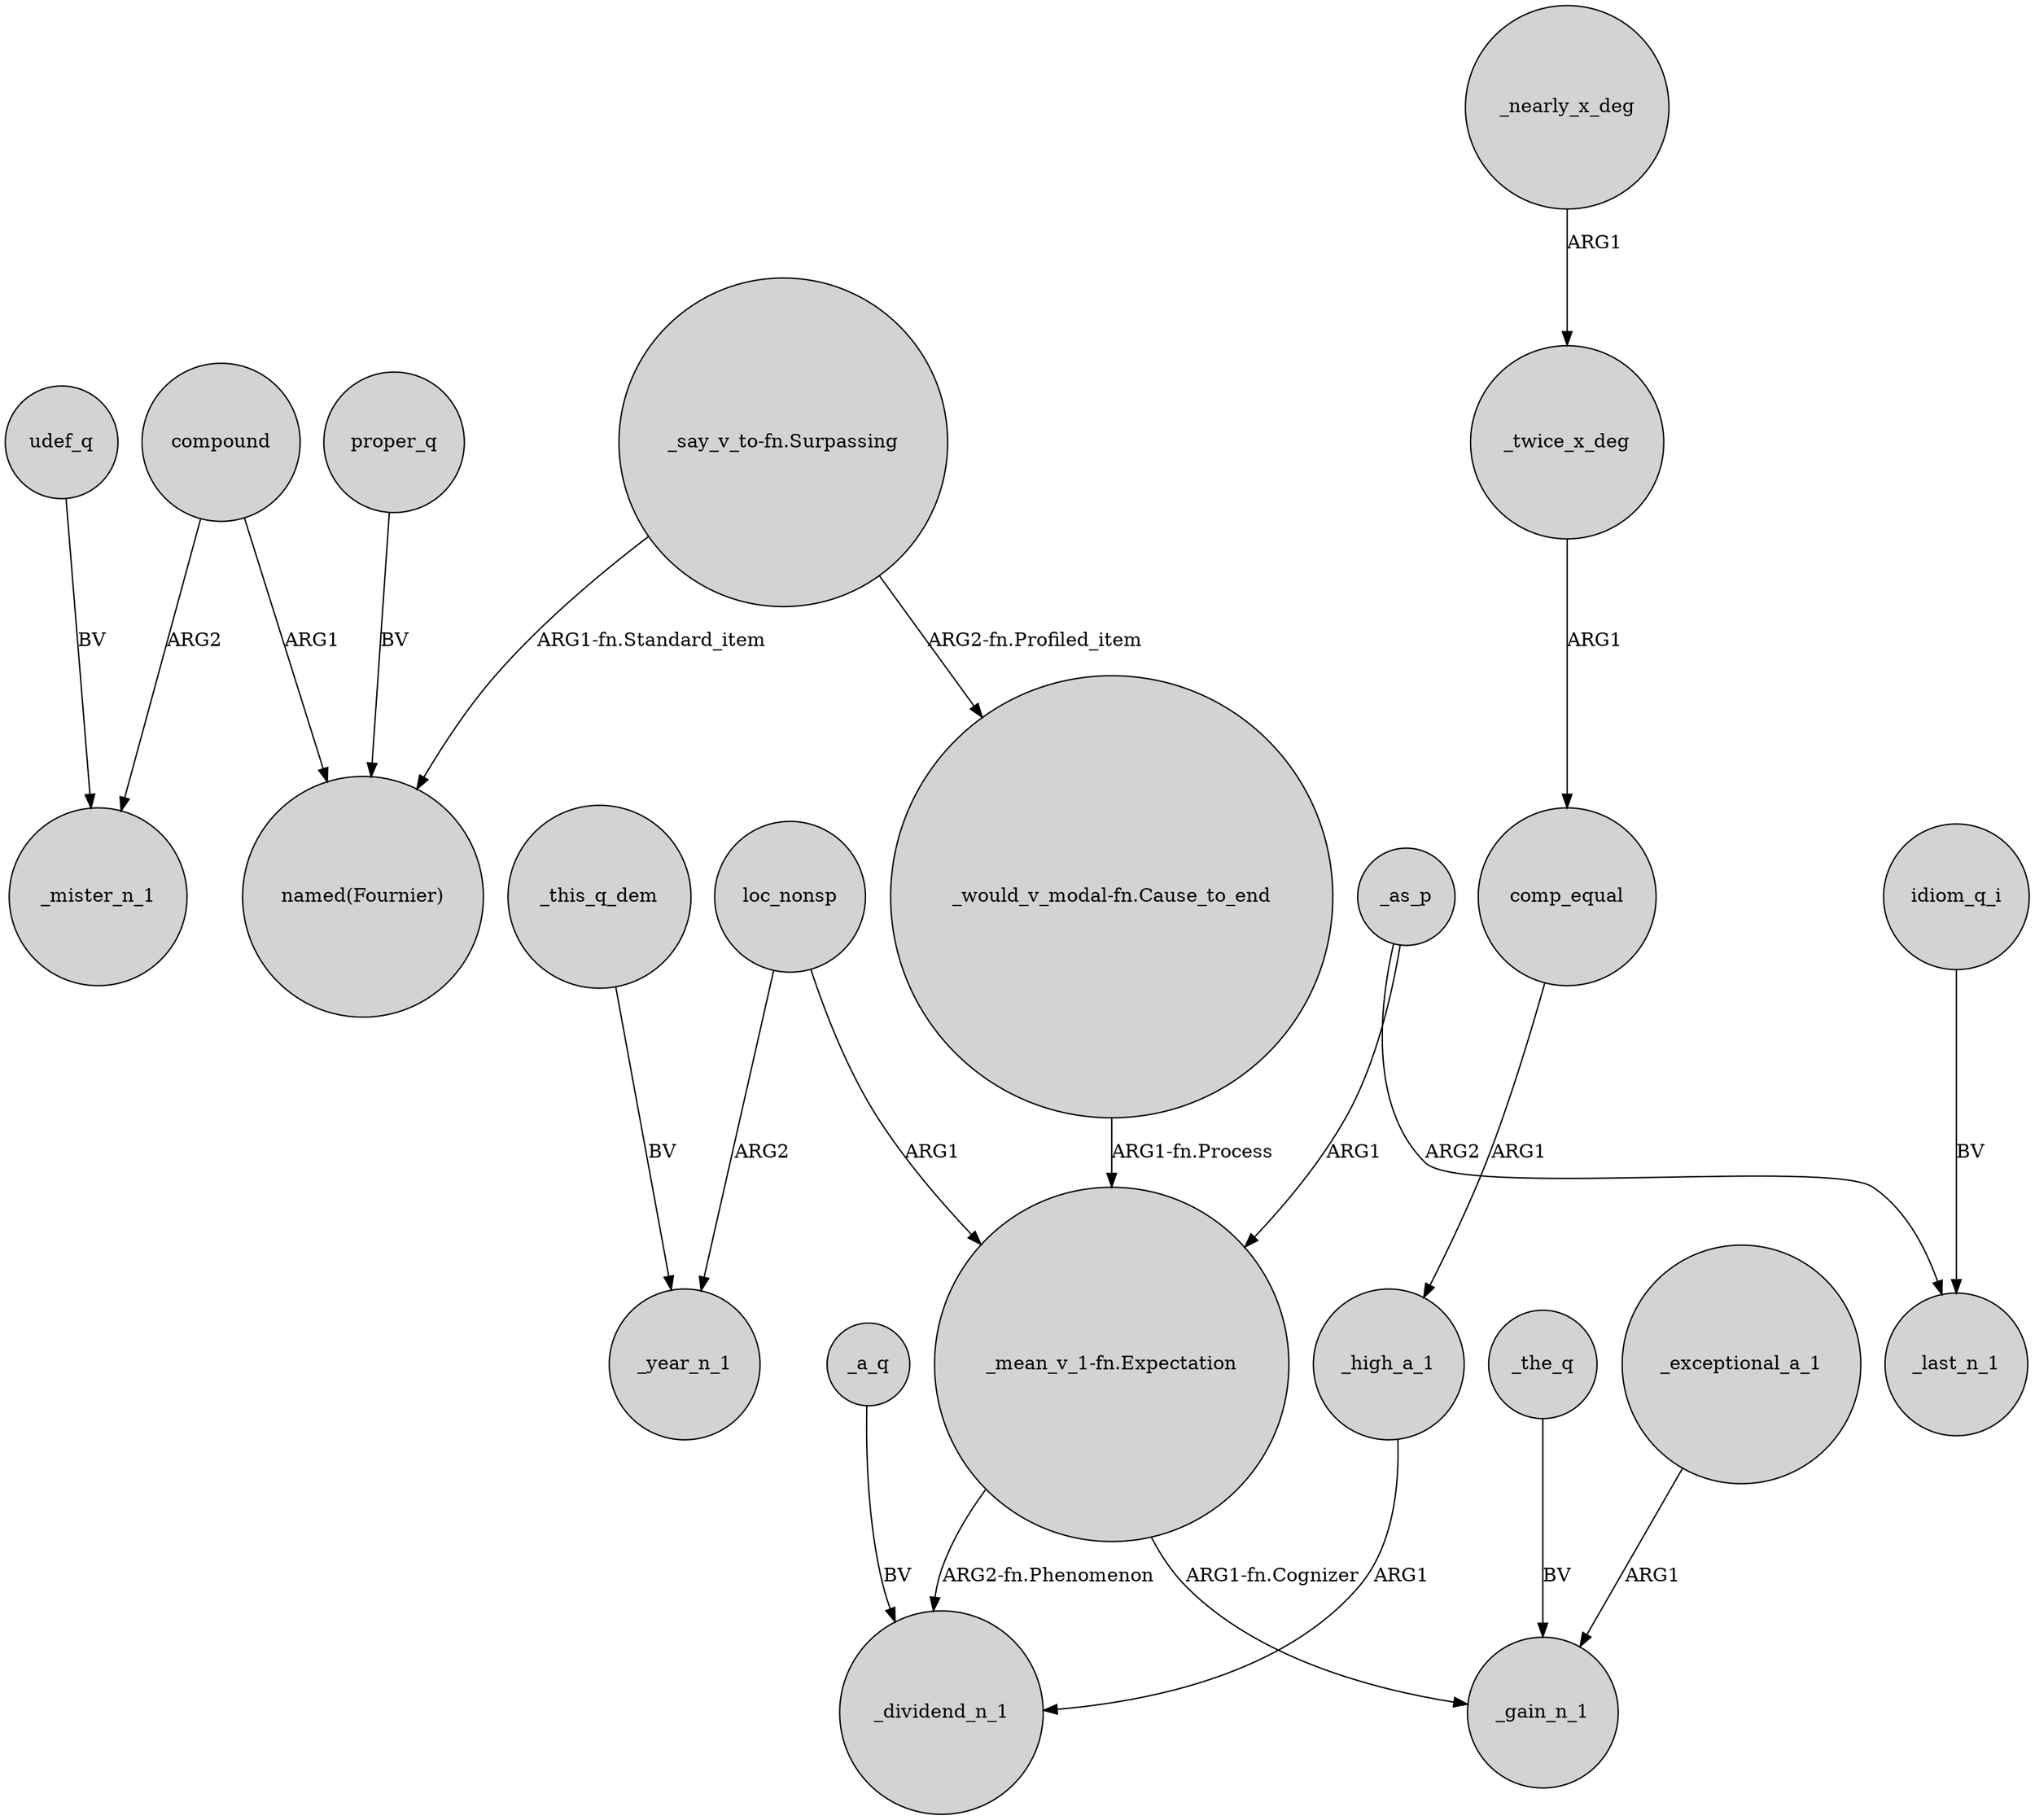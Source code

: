 digraph {
	node [shape=circle style=filled]
	compound -> _mister_n_1 [label=ARG2]
	proper_q -> "named(Fournier)" [label=BV]
	compound -> "named(Fournier)" [label=ARG1]
	idiom_q_i -> _last_n_1 [label=BV]
	_high_a_1 -> _dividend_n_1 [label=ARG1]
	"_mean_v_1-fn.Expectation" -> _dividend_n_1 [label="ARG2-fn.Phenomenon"]
	udef_q -> _mister_n_1 [label=BV]
	_a_q -> _dividend_n_1 [label=BV]
	loc_nonsp -> _year_n_1 [label=ARG2]
	comp_equal -> _high_a_1 [label=ARG1]
	_as_p -> "_mean_v_1-fn.Expectation" [label=ARG1]
	"_say_v_to-fn.Surpassing" -> "_would_v_modal-fn.Cause_to_end" [label="ARG2-fn.Profiled_item"]
	_nearly_x_deg -> _twice_x_deg [label=ARG1]
	_the_q -> _gain_n_1 [label=BV]
	loc_nonsp -> "_mean_v_1-fn.Expectation" [label=ARG1]
	_twice_x_deg -> comp_equal [label=ARG1]
	_this_q_dem -> _year_n_1 [label=BV]
	"_say_v_to-fn.Surpassing" -> "named(Fournier)" [label="ARG1-fn.Standard_item"]
	"_would_v_modal-fn.Cause_to_end" -> "_mean_v_1-fn.Expectation" [label="ARG1-fn.Process"]
	"_mean_v_1-fn.Expectation" -> _gain_n_1 [label="ARG1-fn.Cognizer"]
	_exceptional_a_1 -> _gain_n_1 [label=ARG1]
	_as_p -> _last_n_1 [label=ARG2]
}
